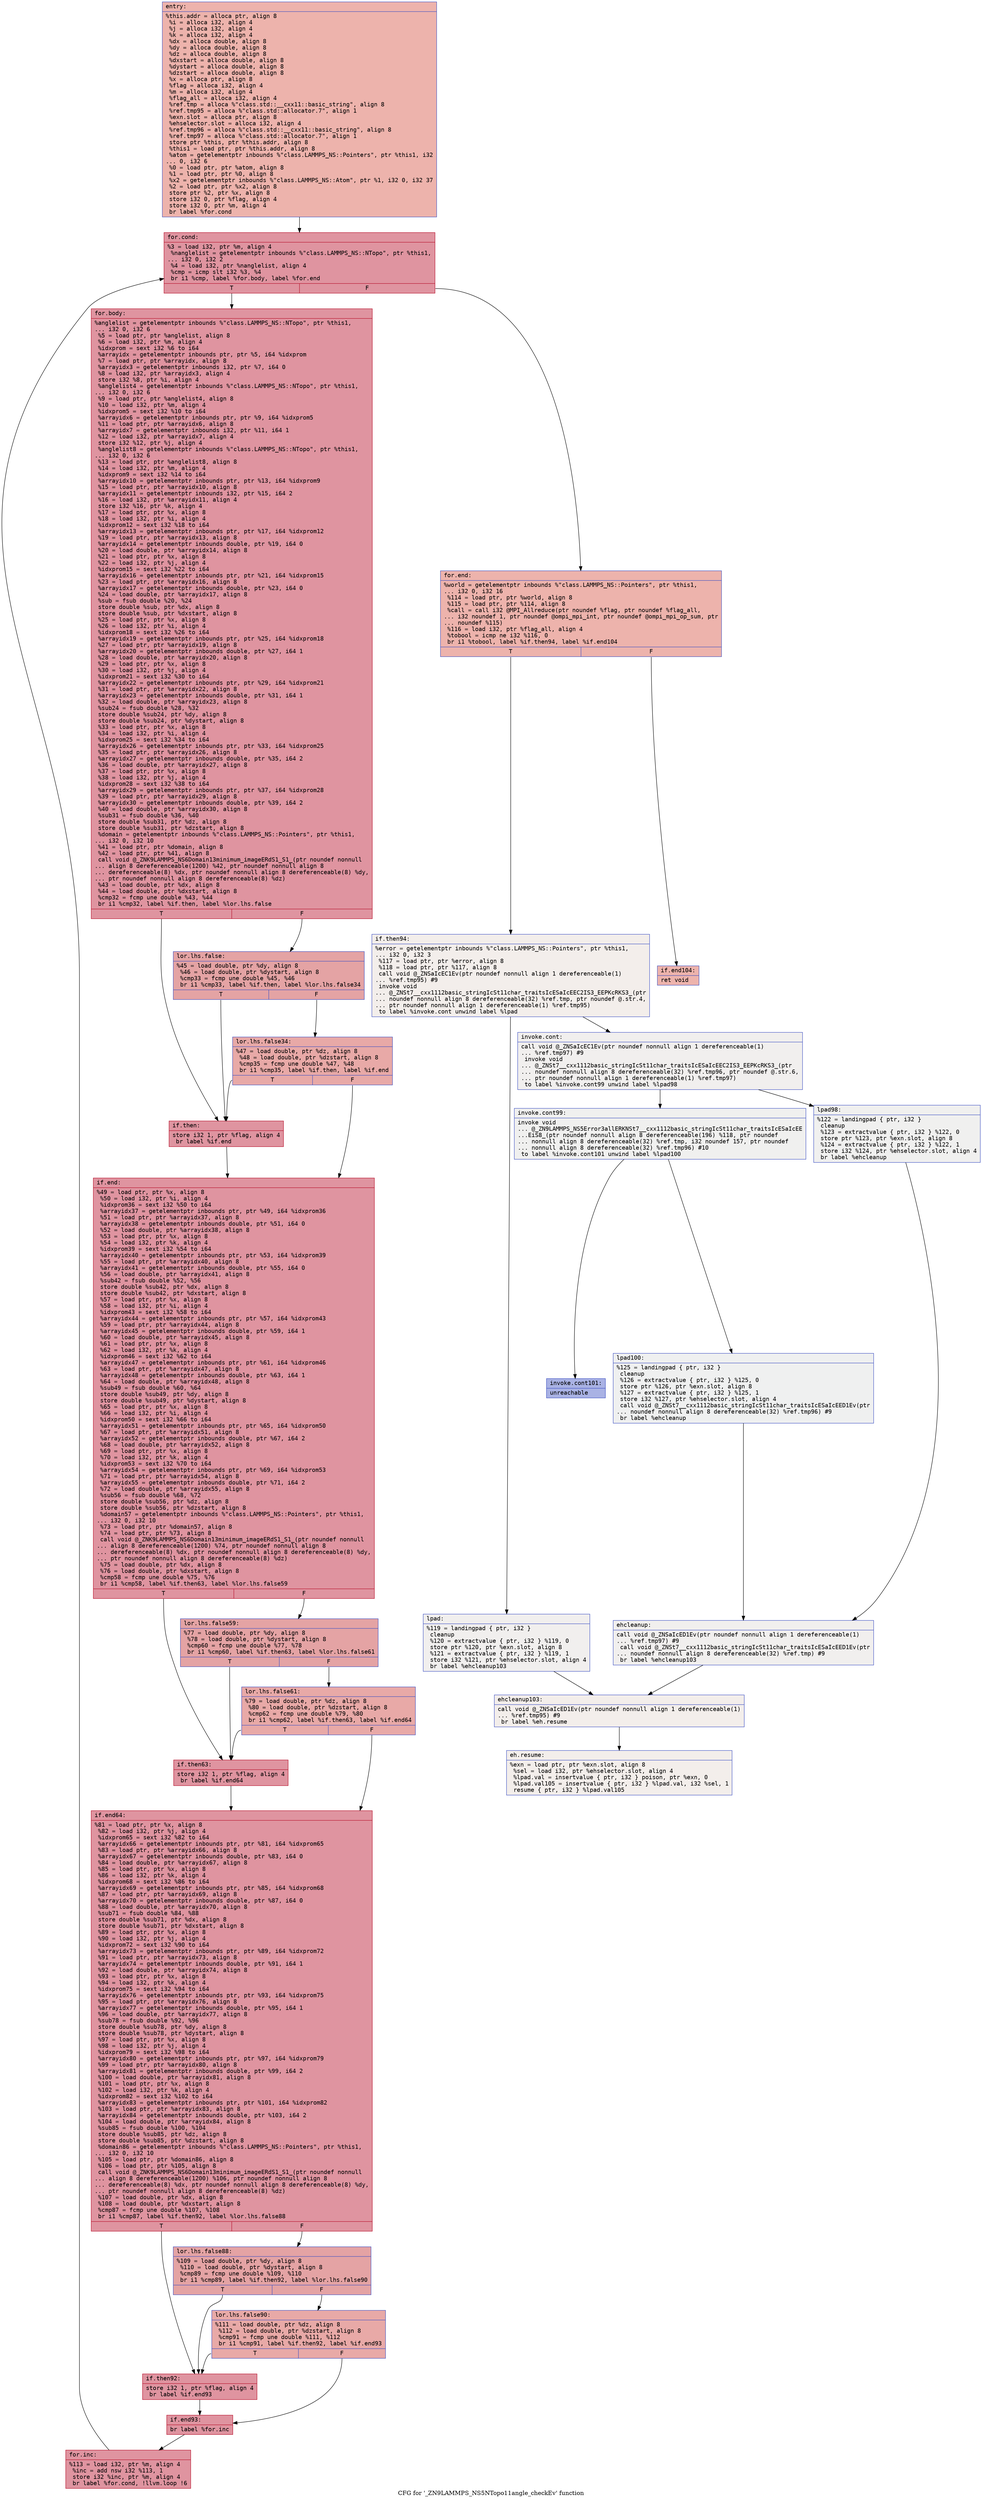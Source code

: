 digraph "CFG for '_ZN9LAMMPS_NS5NTopo11angle_checkEv' function" {
	label="CFG for '_ZN9LAMMPS_NS5NTopo11angle_checkEv' function";

	Node0x55bd140cfd60 [shape=record,color="#3d50c3ff", style=filled, fillcolor="#d6524470" fontname="Courier",label="{entry:\l|  %this.addr = alloca ptr, align 8\l  %i = alloca i32, align 4\l  %j = alloca i32, align 4\l  %k = alloca i32, align 4\l  %dx = alloca double, align 8\l  %dy = alloca double, align 8\l  %dz = alloca double, align 8\l  %dxstart = alloca double, align 8\l  %dystart = alloca double, align 8\l  %dzstart = alloca double, align 8\l  %x = alloca ptr, align 8\l  %flag = alloca i32, align 4\l  %m = alloca i32, align 4\l  %flag_all = alloca i32, align 4\l  %ref.tmp = alloca %\"class.std::__cxx11::basic_string\", align 8\l  %ref.tmp95 = alloca %\"class.std::allocator.7\", align 1\l  %exn.slot = alloca ptr, align 8\l  %ehselector.slot = alloca i32, align 4\l  %ref.tmp96 = alloca %\"class.std::__cxx11::basic_string\", align 8\l  %ref.tmp97 = alloca %\"class.std::allocator.7\", align 1\l  store ptr %this, ptr %this.addr, align 8\l  %this1 = load ptr, ptr %this.addr, align 8\l  %atom = getelementptr inbounds %\"class.LAMMPS_NS::Pointers\", ptr %this1, i32\l... 0, i32 6\l  %0 = load ptr, ptr %atom, align 8\l  %1 = load ptr, ptr %0, align 8\l  %x2 = getelementptr inbounds %\"class.LAMMPS_NS::Atom\", ptr %1, i32 0, i32 37\l  %2 = load ptr, ptr %x2, align 8\l  store ptr %2, ptr %x, align 8\l  store i32 0, ptr %flag, align 4\l  store i32 0, ptr %m, align 4\l  br label %for.cond\l}"];
	Node0x55bd140cfd60 -> Node0x55bd140d0470[tooltip="entry -> for.cond\nProbability 100.00%" ];
	Node0x55bd140d0470 [shape=record,color="#b70d28ff", style=filled, fillcolor="#b70d2870" fontname="Courier",label="{for.cond:\l|  %3 = load i32, ptr %m, align 4\l  %nanglelist = getelementptr inbounds %\"class.LAMMPS_NS::NTopo\", ptr %this1,\l... i32 0, i32 2\l  %4 = load i32, ptr %nanglelist, align 4\l  %cmp = icmp slt i32 %3, %4\l  br i1 %cmp, label %for.body, label %for.end\l|{<s0>T|<s1>F}}"];
	Node0x55bd140d0470:s0 -> Node0x55bd140d1660[tooltip="for.cond -> for.body\nProbability 96.88%" ];
	Node0x55bd140d0470:s1 -> Node0x55bd140d16e0[tooltip="for.cond -> for.end\nProbability 3.12%" ];
	Node0x55bd140d1660 [shape=record,color="#b70d28ff", style=filled, fillcolor="#b70d2870" fontname="Courier",label="{for.body:\l|  %anglelist = getelementptr inbounds %\"class.LAMMPS_NS::NTopo\", ptr %this1,\l... i32 0, i32 6\l  %5 = load ptr, ptr %anglelist, align 8\l  %6 = load i32, ptr %m, align 4\l  %idxprom = sext i32 %6 to i64\l  %arrayidx = getelementptr inbounds ptr, ptr %5, i64 %idxprom\l  %7 = load ptr, ptr %arrayidx, align 8\l  %arrayidx3 = getelementptr inbounds i32, ptr %7, i64 0\l  %8 = load i32, ptr %arrayidx3, align 4\l  store i32 %8, ptr %i, align 4\l  %anglelist4 = getelementptr inbounds %\"class.LAMMPS_NS::NTopo\", ptr %this1,\l... i32 0, i32 6\l  %9 = load ptr, ptr %anglelist4, align 8\l  %10 = load i32, ptr %m, align 4\l  %idxprom5 = sext i32 %10 to i64\l  %arrayidx6 = getelementptr inbounds ptr, ptr %9, i64 %idxprom5\l  %11 = load ptr, ptr %arrayidx6, align 8\l  %arrayidx7 = getelementptr inbounds i32, ptr %11, i64 1\l  %12 = load i32, ptr %arrayidx7, align 4\l  store i32 %12, ptr %j, align 4\l  %anglelist8 = getelementptr inbounds %\"class.LAMMPS_NS::NTopo\", ptr %this1,\l... i32 0, i32 6\l  %13 = load ptr, ptr %anglelist8, align 8\l  %14 = load i32, ptr %m, align 4\l  %idxprom9 = sext i32 %14 to i64\l  %arrayidx10 = getelementptr inbounds ptr, ptr %13, i64 %idxprom9\l  %15 = load ptr, ptr %arrayidx10, align 8\l  %arrayidx11 = getelementptr inbounds i32, ptr %15, i64 2\l  %16 = load i32, ptr %arrayidx11, align 4\l  store i32 %16, ptr %k, align 4\l  %17 = load ptr, ptr %x, align 8\l  %18 = load i32, ptr %i, align 4\l  %idxprom12 = sext i32 %18 to i64\l  %arrayidx13 = getelementptr inbounds ptr, ptr %17, i64 %idxprom12\l  %19 = load ptr, ptr %arrayidx13, align 8\l  %arrayidx14 = getelementptr inbounds double, ptr %19, i64 0\l  %20 = load double, ptr %arrayidx14, align 8\l  %21 = load ptr, ptr %x, align 8\l  %22 = load i32, ptr %j, align 4\l  %idxprom15 = sext i32 %22 to i64\l  %arrayidx16 = getelementptr inbounds ptr, ptr %21, i64 %idxprom15\l  %23 = load ptr, ptr %arrayidx16, align 8\l  %arrayidx17 = getelementptr inbounds double, ptr %23, i64 0\l  %24 = load double, ptr %arrayidx17, align 8\l  %sub = fsub double %20, %24\l  store double %sub, ptr %dx, align 8\l  store double %sub, ptr %dxstart, align 8\l  %25 = load ptr, ptr %x, align 8\l  %26 = load i32, ptr %i, align 4\l  %idxprom18 = sext i32 %26 to i64\l  %arrayidx19 = getelementptr inbounds ptr, ptr %25, i64 %idxprom18\l  %27 = load ptr, ptr %arrayidx19, align 8\l  %arrayidx20 = getelementptr inbounds double, ptr %27, i64 1\l  %28 = load double, ptr %arrayidx20, align 8\l  %29 = load ptr, ptr %x, align 8\l  %30 = load i32, ptr %j, align 4\l  %idxprom21 = sext i32 %30 to i64\l  %arrayidx22 = getelementptr inbounds ptr, ptr %29, i64 %idxprom21\l  %31 = load ptr, ptr %arrayidx22, align 8\l  %arrayidx23 = getelementptr inbounds double, ptr %31, i64 1\l  %32 = load double, ptr %arrayidx23, align 8\l  %sub24 = fsub double %28, %32\l  store double %sub24, ptr %dy, align 8\l  store double %sub24, ptr %dystart, align 8\l  %33 = load ptr, ptr %x, align 8\l  %34 = load i32, ptr %i, align 4\l  %idxprom25 = sext i32 %34 to i64\l  %arrayidx26 = getelementptr inbounds ptr, ptr %33, i64 %idxprom25\l  %35 = load ptr, ptr %arrayidx26, align 8\l  %arrayidx27 = getelementptr inbounds double, ptr %35, i64 2\l  %36 = load double, ptr %arrayidx27, align 8\l  %37 = load ptr, ptr %x, align 8\l  %38 = load i32, ptr %j, align 4\l  %idxprom28 = sext i32 %38 to i64\l  %arrayidx29 = getelementptr inbounds ptr, ptr %37, i64 %idxprom28\l  %39 = load ptr, ptr %arrayidx29, align 8\l  %arrayidx30 = getelementptr inbounds double, ptr %39, i64 2\l  %40 = load double, ptr %arrayidx30, align 8\l  %sub31 = fsub double %36, %40\l  store double %sub31, ptr %dz, align 8\l  store double %sub31, ptr %dzstart, align 8\l  %domain = getelementptr inbounds %\"class.LAMMPS_NS::Pointers\", ptr %this1,\l... i32 0, i32 10\l  %41 = load ptr, ptr %domain, align 8\l  %42 = load ptr, ptr %41, align 8\l  call void @_ZNK9LAMMPS_NS6Domain13minimum_imageERdS1_S1_(ptr noundef nonnull\l... align 8 dereferenceable(1200) %42, ptr noundef nonnull align 8\l... dereferenceable(8) %dx, ptr noundef nonnull align 8 dereferenceable(8) %dy,\l... ptr noundef nonnull align 8 dereferenceable(8) %dz)\l  %43 = load double, ptr %dx, align 8\l  %44 = load double, ptr %dxstart, align 8\l  %cmp32 = fcmp une double %43, %44\l  br i1 %cmp32, label %if.then, label %lor.lhs.false\l|{<s0>T|<s1>F}}"];
	Node0x55bd140d1660:s0 -> Node0x55bd140d5440[tooltip="for.body -> if.then\nProbability 62.50%" ];
	Node0x55bd140d1660:s1 -> Node0x55bd140d5490[tooltip="for.body -> lor.lhs.false\nProbability 37.50%" ];
	Node0x55bd140d5490 [shape=record,color="#3d50c3ff", style=filled, fillcolor="#c32e3170" fontname="Courier",label="{lor.lhs.false:\l|  %45 = load double, ptr %dy, align 8\l  %46 = load double, ptr %dystart, align 8\l  %cmp33 = fcmp une double %45, %46\l  br i1 %cmp33, label %if.then, label %lor.lhs.false34\l|{<s0>T|<s1>F}}"];
	Node0x55bd140d5490:s0 -> Node0x55bd140d5440[tooltip="lor.lhs.false -> if.then\nProbability 62.50%" ];
	Node0x55bd140d5490:s1 -> Node0x55bd140d57a0[tooltip="lor.lhs.false -> lor.lhs.false34\nProbability 37.50%" ];
	Node0x55bd140d57a0 [shape=record,color="#3d50c3ff", style=filled, fillcolor="#ca3b3770" fontname="Courier",label="{lor.lhs.false34:\l|  %47 = load double, ptr %dz, align 8\l  %48 = load double, ptr %dzstart, align 8\l  %cmp35 = fcmp une double %47, %48\l  br i1 %cmp35, label %if.then, label %if.end\l|{<s0>T|<s1>F}}"];
	Node0x55bd140d57a0:s0 -> Node0x55bd140d5440[tooltip="lor.lhs.false34 -> if.then\nProbability 62.50%" ];
	Node0x55bd140d57a0:s1 -> Node0x55bd140d62c0[tooltip="lor.lhs.false34 -> if.end\nProbability 37.50%" ];
	Node0x55bd140d5440 [shape=record,color="#b70d28ff", style=filled, fillcolor="#b70d2870" fontname="Courier",label="{if.then:\l|  store i32 1, ptr %flag, align 4\l  br label %if.end\l}"];
	Node0x55bd140d5440 -> Node0x55bd140d62c0[tooltip="if.then -> if.end\nProbability 100.00%" ];
	Node0x55bd140d62c0 [shape=record,color="#b70d28ff", style=filled, fillcolor="#b70d2870" fontname="Courier",label="{if.end:\l|  %49 = load ptr, ptr %x, align 8\l  %50 = load i32, ptr %i, align 4\l  %idxprom36 = sext i32 %50 to i64\l  %arrayidx37 = getelementptr inbounds ptr, ptr %49, i64 %idxprom36\l  %51 = load ptr, ptr %arrayidx37, align 8\l  %arrayidx38 = getelementptr inbounds double, ptr %51, i64 0\l  %52 = load double, ptr %arrayidx38, align 8\l  %53 = load ptr, ptr %x, align 8\l  %54 = load i32, ptr %k, align 4\l  %idxprom39 = sext i32 %54 to i64\l  %arrayidx40 = getelementptr inbounds ptr, ptr %53, i64 %idxprom39\l  %55 = load ptr, ptr %arrayidx40, align 8\l  %arrayidx41 = getelementptr inbounds double, ptr %55, i64 0\l  %56 = load double, ptr %arrayidx41, align 8\l  %sub42 = fsub double %52, %56\l  store double %sub42, ptr %dx, align 8\l  store double %sub42, ptr %dxstart, align 8\l  %57 = load ptr, ptr %x, align 8\l  %58 = load i32, ptr %i, align 4\l  %idxprom43 = sext i32 %58 to i64\l  %arrayidx44 = getelementptr inbounds ptr, ptr %57, i64 %idxprom43\l  %59 = load ptr, ptr %arrayidx44, align 8\l  %arrayidx45 = getelementptr inbounds double, ptr %59, i64 1\l  %60 = load double, ptr %arrayidx45, align 8\l  %61 = load ptr, ptr %x, align 8\l  %62 = load i32, ptr %k, align 4\l  %idxprom46 = sext i32 %62 to i64\l  %arrayidx47 = getelementptr inbounds ptr, ptr %61, i64 %idxprom46\l  %63 = load ptr, ptr %arrayidx47, align 8\l  %arrayidx48 = getelementptr inbounds double, ptr %63, i64 1\l  %64 = load double, ptr %arrayidx48, align 8\l  %sub49 = fsub double %60, %64\l  store double %sub49, ptr %dy, align 8\l  store double %sub49, ptr %dystart, align 8\l  %65 = load ptr, ptr %x, align 8\l  %66 = load i32, ptr %i, align 4\l  %idxprom50 = sext i32 %66 to i64\l  %arrayidx51 = getelementptr inbounds ptr, ptr %65, i64 %idxprom50\l  %67 = load ptr, ptr %arrayidx51, align 8\l  %arrayidx52 = getelementptr inbounds double, ptr %67, i64 2\l  %68 = load double, ptr %arrayidx52, align 8\l  %69 = load ptr, ptr %x, align 8\l  %70 = load i32, ptr %k, align 4\l  %idxprom53 = sext i32 %70 to i64\l  %arrayidx54 = getelementptr inbounds ptr, ptr %69, i64 %idxprom53\l  %71 = load ptr, ptr %arrayidx54, align 8\l  %arrayidx55 = getelementptr inbounds double, ptr %71, i64 2\l  %72 = load double, ptr %arrayidx55, align 8\l  %sub56 = fsub double %68, %72\l  store double %sub56, ptr %dz, align 8\l  store double %sub56, ptr %dzstart, align 8\l  %domain57 = getelementptr inbounds %\"class.LAMMPS_NS::Pointers\", ptr %this1,\l... i32 0, i32 10\l  %73 = load ptr, ptr %domain57, align 8\l  %74 = load ptr, ptr %73, align 8\l  call void @_ZNK9LAMMPS_NS6Domain13minimum_imageERdS1_S1_(ptr noundef nonnull\l... align 8 dereferenceable(1200) %74, ptr noundef nonnull align 8\l... dereferenceable(8) %dx, ptr noundef nonnull align 8 dereferenceable(8) %dy,\l... ptr noundef nonnull align 8 dereferenceable(8) %dz)\l  %75 = load double, ptr %dx, align 8\l  %76 = load double, ptr %dxstart, align 8\l  %cmp58 = fcmp une double %75, %76\l  br i1 %cmp58, label %if.then63, label %lor.lhs.false59\l|{<s0>T|<s1>F}}"];
	Node0x55bd140d62c0:s0 -> Node0x55bd140d8950[tooltip="if.end -> if.then63\nProbability 62.50%" ];
	Node0x55bd140d62c0:s1 -> Node0x55bd140d89a0[tooltip="if.end -> lor.lhs.false59\nProbability 37.50%" ];
	Node0x55bd140d89a0 [shape=record,color="#3d50c3ff", style=filled, fillcolor="#c32e3170" fontname="Courier",label="{lor.lhs.false59:\l|  %77 = load double, ptr %dy, align 8\l  %78 = load double, ptr %dystart, align 8\l  %cmp60 = fcmp une double %77, %78\l  br i1 %cmp60, label %if.then63, label %lor.lhs.false61\l|{<s0>T|<s1>F}}"];
	Node0x55bd140d89a0:s0 -> Node0x55bd140d8950[tooltip="lor.lhs.false59 -> if.then63\nProbability 62.50%" ];
	Node0x55bd140d89a0:s1 -> Node0x55bd140d3290[tooltip="lor.lhs.false59 -> lor.lhs.false61\nProbability 37.50%" ];
	Node0x55bd140d3290 [shape=record,color="#3d50c3ff", style=filled, fillcolor="#ca3b3770" fontname="Courier",label="{lor.lhs.false61:\l|  %79 = load double, ptr %dz, align 8\l  %80 = load double, ptr %dzstart, align 8\l  %cmp62 = fcmp une double %79, %80\l  br i1 %cmp62, label %if.then63, label %if.end64\l|{<s0>T|<s1>F}}"];
	Node0x55bd140d3290:s0 -> Node0x55bd140d8950[tooltip="lor.lhs.false61 -> if.then63\nProbability 62.50%" ];
	Node0x55bd140d3290:s1 -> Node0x55bd140d3570[tooltip="lor.lhs.false61 -> if.end64\nProbability 37.50%" ];
	Node0x55bd140d8950 [shape=record,color="#b70d28ff", style=filled, fillcolor="#b70d2870" fontname="Courier",label="{if.then63:\l|  store i32 1, ptr %flag, align 4\l  br label %if.end64\l}"];
	Node0x55bd140d8950 -> Node0x55bd140d3570[tooltip="if.then63 -> if.end64\nProbability 100.00%" ];
	Node0x55bd140d3570 [shape=record,color="#b70d28ff", style=filled, fillcolor="#b70d2870" fontname="Courier",label="{if.end64:\l|  %81 = load ptr, ptr %x, align 8\l  %82 = load i32, ptr %j, align 4\l  %idxprom65 = sext i32 %82 to i64\l  %arrayidx66 = getelementptr inbounds ptr, ptr %81, i64 %idxprom65\l  %83 = load ptr, ptr %arrayidx66, align 8\l  %arrayidx67 = getelementptr inbounds double, ptr %83, i64 0\l  %84 = load double, ptr %arrayidx67, align 8\l  %85 = load ptr, ptr %x, align 8\l  %86 = load i32, ptr %k, align 4\l  %idxprom68 = sext i32 %86 to i64\l  %arrayidx69 = getelementptr inbounds ptr, ptr %85, i64 %idxprom68\l  %87 = load ptr, ptr %arrayidx69, align 8\l  %arrayidx70 = getelementptr inbounds double, ptr %87, i64 0\l  %88 = load double, ptr %arrayidx70, align 8\l  %sub71 = fsub double %84, %88\l  store double %sub71, ptr %dx, align 8\l  store double %sub71, ptr %dxstart, align 8\l  %89 = load ptr, ptr %x, align 8\l  %90 = load i32, ptr %j, align 4\l  %idxprom72 = sext i32 %90 to i64\l  %arrayidx73 = getelementptr inbounds ptr, ptr %89, i64 %idxprom72\l  %91 = load ptr, ptr %arrayidx73, align 8\l  %arrayidx74 = getelementptr inbounds double, ptr %91, i64 1\l  %92 = load double, ptr %arrayidx74, align 8\l  %93 = load ptr, ptr %x, align 8\l  %94 = load i32, ptr %k, align 4\l  %idxprom75 = sext i32 %94 to i64\l  %arrayidx76 = getelementptr inbounds ptr, ptr %93, i64 %idxprom75\l  %95 = load ptr, ptr %arrayidx76, align 8\l  %arrayidx77 = getelementptr inbounds double, ptr %95, i64 1\l  %96 = load double, ptr %arrayidx77, align 8\l  %sub78 = fsub double %92, %96\l  store double %sub78, ptr %dy, align 8\l  store double %sub78, ptr %dystart, align 8\l  %97 = load ptr, ptr %x, align 8\l  %98 = load i32, ptr %j, align 4\l  %idxprom79 = sext i32 %98 to i64\l  %arrayidx80 = getelementptr inbounds ptr, ptr %97, i64 %idxprom79\l  %99 = load ptr, ptr %arrayidx80, align 8\l  %arrayidx81 = getelementptr inbounds double, ptr %99, i64 2\l  %100 = load double, ptr %arrayidx81, align 8\l  %101 = load ptr, ptr %x, align 8\l  %102 = load i32, ptr %k, align 4\l  %idxprom82 = sext i32 %102 to i64\l  %arrayidx83 = getelementptr inbounds ptr, ptr %101, i64 %idxprom82\l  %103 = load ptr, ptr %arrayidx83, align 8\l  %arrayidx84 = getelementptr inbounds double, ptr %103, i64 2\l  %104 = load double, ptr %arrayidx84, align 8\l  %sub85 = fsub double %100, %104\l  store double %sub85, ptr %dz, align 8\l  store double %sub85, ptr %dzstart, align 8\l  %domain86 = getelementptr inbounds %\"class.LAMMPS_NS::Pointers\", ptr %this1,\l... i32 0, i32 10\l  %105 = load ptr, ptr %domain86, align 8\l  %106 = load ptr, ptr %105, align 8\l  call void @_ZNK9LAMMPS_NS6Domain13minimum_imageERdS1_S1_(ptr noundef nonnull\l... align 8 dereferenceable(1200) %106, ptr noundef nonnull align 8\l... dereferenceable(8) %dx, ptr noundef nonnull align 8 dereferenceable(8) %dy,\l... ptr noundef nonnull align 8 dereferenceable(8) %dz)\l  %107 = load double, ptr %dx, align 8\l  %108 = load double, ptr %dxstart, align 8\l  %cmp87 = fcmp une double %107, %108\l  br i1 %cmp87, label %if.then92, label %lor.lhs.false88\l|{<s0>T|<s1>F}}"];
	Node0x55bd140d3570:s0 -> Node0x55bd140dc420[tooltip="if.end64 -> if.then92\nProbability 62.50%" ];
	Node0x55bd140d3570:s1 -> Node0x55bd140dc470[tooltip="if.end64 -> lor.lhs.false88\nProbability 37.50%" ];
	Node0x55bd140dc470 [shape=record,color="#3d50c3ff", style=filled, fillcolor="#c32e3170" fontname="Courier",label="{lor.lhs.false88:\l|  %109 = load double, ptr %dy, align 8\l  %110 = load double, ptr %dystart, align 8\l  %cmp89 = fcmp une double %109, %110\l  br i1 %cmp89, label %if.then92, label %lor.lhs.false90\l|{<s0>T|<s1>F}}"];
	Node0x55bd140dc470:s0 -> Node0x55bd140dc420[tooltip="lor.lhs.false88 -> if.then92\nProbability 62.50%" ];
	Node0x55bd140dc470:s1 -> Node0x55bd140dc760[tooltip="lor.lhs.false88 -> lor.lhs.false90\nProbability 37.50%" ];
	Node0x55bd140dc760 [shape=record,color="#3d50c3ff", style=filled, fillcolor="#ca3b3770" fontname="Courier",label="{lor.lhs.false90:\l|  %111 = load double, ptr %dz, align 8\l  %112 = load double, ptr %dzstart, align 8\l  %cmp91 = fcmp une double %111, %112\l  br i1 %cmp91, label %if.then92, label %if.end93\l|{<s0>T|<s1>F}}"];
	Node0x55bd140dc760:s0 -> Node0x55bd140dc420[tooltip="lor.lhs.false90 -> if.then92\nProbability 62.50%" ];
	Node0x55bd140dc760:s1 -> Node0x55bd140dca40[tooltip="lor.lhs.false90 -> if.end93\nProbability 37.50%" ];
	Node0x55bd140dc420 [shape=record,color="#b70d28ff", style=filled, fillcolor="#b70d2870" fontname="Courier",label="{if.then92:\l|  store i32 1, ptr %flag, align 4\l  br label %if.end93\l}"];
	Node0x55bd140dc420 -> Node0x55bd140dca40[tooltip="if.then92 -> if.end93\nProbability 100.00%" ];
	Node0x55bd140dca40 [shape=record,color="#b70d28ff", style=filled, fillcolor="#b70d2870" fontname="Courier",label="{if.end93:\l|  br label %for.inc\l}"];
	Node0x55bd140dca40 -> Node0x55bd140dcc50[tooltip="if.end93 -> for.inc\nProbability 100.00%" ];
	Node0x55bd140dcc50 [shape=record,color="#b70d28ff", style=filled, fillcolor="#b70d2870" fontname="Courier",label="{for.inc:\l|  %113 = load i32, ptr %m, align 4\l  %inc = add nsw i32 %113, 1\l  store i32 %inc, ptr %m, align 4\l  br label %for.cond, !llvm.loop !6\l}"];
	Node0x55bd140dcc50 -> Node0x55bd140d0470[tooltip="for.inc -> for.cond\nProbability 100.00%" ];
	Node0x55bd140d16e0 [shape=record,color="#3d50c3ff", style=filled, fillcolor="#d6524470" fontname="Courier",label="{for.end:\l|  %world = getelementptr inbounds %\"class.LAMMPS_NS::Pointers\", ptr %this1,\l... i32 0, i32 16\l  %114 = load ptr, ptr %world, align 8\l  %115 = load ptr, ptr %114, align 8\l  %call = call i32 @MPI_Allreduce(ptr noundef %flag, ptr noundef %flag_all,\l... i32 noundef 1, ptr noundef @ompi_mpi_int, ptr noundef @ompi_mpi_op_sum, ptr\l... noundef %115)\l  %116 = load i32, ptr %flag_all, align 4\l  %tobool = icmp ne i32 %116, 0\l  br i1 %tobool, label %if.then94, label %if.end104\l|{<s0>T|<s1>F}}"];
	Node0x55bd140d16e0:s0 -> Node0x55bd140dd530[tooltip="for.end -> if.then94\nProbability 0.00%" ];
	Node0x55bd140d16e0:s1 -> Node0x55bd140dd580[tooltip="for.end -> if.end104\nProbability 100.00%" ];
	Node0x55bd140dd530 [shape=record,color="#3d50c3ff", style=filled, fillcolor="#e5d8d170" fontname="Courier",label="{if.then94:\l|  %error = getelementptr inbounds %\"class.LAMMPS_NS::Pointers\", ptr %this1,\l... i32 0, i32 3\l  %117 = load ptr, ptr %error, align 8\l  %118 = load ptr, ptr %117, align 8\l  call void @_ZNSaIcEC1Ev(ptr noundef nonnull align 1 dereferenceable(1)\l... %ref.tmp95) #9\l  invoke void\l... @_ZNSt7__cxx1112basic_stringIcSt11char_traitsIcESaIcEEC2IS3_EEPKcRKS3_(ptr\l... noundef nonnull align 8 dereferenceable(32) %ref.tmp, ptr noundef @.str.4,\l... ptr noundef nonnull align 1 dereferenceable(1) %ref.tmp95)\l          to label %invoke.cont unwind label %lpad\l}"];
	Node0x55bd140dd530 -> Node0x55bd140dda10[tooltip="if.then94 -> invoke.cont\nProbability 50.00%" ];
	Node0x55bd140dd530 -> Node0x55bd140dda90[tooltip="if.then94 -> lpad\nProbability 50.00%" ];
	Node0x55bd140dda10 [shape=record,color="#3d50c3ff", style=filled, fillcolor="#e0dbd870" fontname="Courier",label="{invoke.cont:\l|  call void @_ZNSaIcEC1Ev(ptr noundef nonnull align 1 dereferenceable(1)\l... %ref.tmp97) #9\l  invoke void\l... @_ZNSt7__cxx1112basic_stringIcSt11char_traitsIcESaIcEEC2IS3_EEPKcRKS3_(ptr\l... noundef nonnull align 8 dereferenceable(32) %ref.tmp96, ptr noundef @.str.6,\l... ptr noundef nonnull align 1 dereferenceable(1) %ref.tmp97)\l          to label %invoke.cont99 unwind label %lpad98\l}"];
	Node0x55bd140dda10 -> Node0x55bd140dddb0[tooltip="invoke.cont -> invoke.cont99\nProbability 50.00%" ];
	Node0x55bd140dda10 -> Node0x55bd140dde00[tooltip="invoke.cont -> lpad98\nProbability 50.00%" ];
	Node0x55bd140dddb0 [shape=record,color="#3d50c3ff", style=filled, fillcolor="#dedcdb70" fontname="Courier",label="{invoke.cont99:\l|  invoke void\l... @_ZN9LAMMPS_NS5Error3allERKNSt7__cxx1112basic_stringIcSt11char_traitsIcESaIcEE\l...EiS8_(ptr noundef nonnull align 8 dereferenceable(196) %118, ptr noundef\l... nonnull align 8 dereferenceable(32) %ref.tmp, i32 noundef 157, ptr noundef\l... nonnull align 8 dereferenceable(32) %ref.tmp96) #10\l          to label %invoke.cont101 unwind label %lpad100\l}"];
	Node0x55bd140dddb0 -> Node0x55bd140ddd60[tooltip="invoke.cont99 -> invoke.cont101\nProbability 0.00%" ];
	Node0x55bd140dddb0 -> Node0x55bd140de120[tooltip="invoke.cont99 -> lpad100\nProbability 100.00%" ];
	Node0x55bd140ddd60 [shape=record,color="#3d50c3ff", style=filled, fillcolor="#3d50c370" fontname="Courier",label="{invoke.cont101:\l|  unreachable\l}"];
	Node0x55bd140dda90 [shape=record,color="#3d50c3ff", style=filled, fillcolor="#e0dbd870" fontname="Courier",label="{lpad:\l|  %119 = landingpad \{ ptr, i32 \}\l          cleanup\l  %120 = extractvalue \{ ptr, i32 \} %119, 0\l  store ptr %120, ptr %exn.slot, align 8\l  %121 = extractvalue \{ ptr, i32 \} %119, 1\l  store i32 %121, ptr %ehselector.slot, align 4\l  br label %ehcleanup103\l}"];
	Node0x55bd140dda90 -> Node0x55bd140de6e0[tooltip="lpad -> ehcleanup103\nProbability 100.00%" ];
	Node0x55bd140dde00 [shape=record,color="#3d50c3ff", style=filled, fillcolor="#dedcdb70" fontname="Courier",label="{lpad98:\l|  %122 = landingpad \{ ptr, i32 \}\l          cleanup\l  %123 = extractvalue \{ ptr, i32 \} %122, 0\l  store ptr %123, ptr %exn.slot, align 8\l  %124 = extractvalue \{ ptr, i32 \} %122, 1\l  store i32 %124, ptr %ehselector.slot, align 4\l  br label %ehcleanup\l}"];
	Node0x55bd140dde00 -> Node0x55bd140dea30[tooltip="lpad98 -> ehcleanup\nProbability 100.00%" ];
	Node0x55bd140de120 [shape=record,color="#3d50c3ff", style=filled, fillcolor="#dbdcde70" fontname="Courier",label="{lpad100:\l|  %125 = landingpad \{ ptr, i32 \}\l          cleanup\l  %126 = extractvalue \{ ptr, i32 \} %125, 0\l  store ptr %126, ptr %exn.slot, align 8\l  %127 = extractvalue \{ ptr, i32 \} %125, 1\l  store i32 %127, ptr %ehselector.slot, align 4\l  call void @_ZNSt7__cxx1112basic_stringIcSt11char_traitsIcESaIcEED1Ev(ptr\l... noundef nonnull align 8 dereferenceable(32) %ref.tmp96) #9\l  br label %ehcleanup\l}"];
	Node0x55bd140de120 -> Node0x55bd140dea30[tooltip="lpad100 -> ehcleanup\nProbability 100.00%" ];
	Node0x55bd140dea30 [shape=record,color="#3d50c3ff", style=filled, fillcolor="#e0dbd870" fontname="Courier",label="{ehcleanup:\l|  call void @_ZNSaIcED1Ev(ptr noundef nonnull align 1 dereferenceable(1)\l... %ref.tmp97) #9\l  call void @_ZNSt7__cxx1112basic_stringIcSt11char_traitsIcESaIcEED1Ev(ptr\l... noundef nonnull align 8 dereferenceable(32) %ref.tmp) #9\l  br label %ehcleanup103\l}"];
	Node0x55bd140dea30 -> Node0x55bd140de6e0[tooltip="ehcleanup -> ehcleanup103\nProbability 100.00%" ];
	Node0x55bd140de6e0 [shape=record,color="#3d50c3ff", style=filled, fillcolor="#e5d8d170" fontname="Courier",label="{ehcleanup103:\l|  call void @_ZNSaIcED1Ev(ptr noundef nonnull align 1 dereferenceable(1)\l... %ref.tmp95) #9\l  br label %eh.resume\l}"];
	Node0x55bd140de6e0 -> Node0x55bd140df2e0[tooltip="ehcleanup103 -> eh.resume\nProbability 100.00%" ];
	Node0x55bd140dd580 [shape=record,color="#3d50c3ff", style=filled, fillcolor="#d6524470" fontname="Courier",label="{if.end104:\l|  ret void\l}"];
	Node0x55bd140df2e0 [shape=record,color="#3d50c3ff", style=filled, fillcolor="#e5d8d170" fontname="Courier",label="{eh.resume:\l|  %exn = load ptr, ptr %exn.slot, align 8\l  %sel = load i32, ptr %ehselector.slot, align 4\l  %lpad.val = insertvalue \{ ptr, i32 \} poison, ptr %exn, 0\l  %lpad.val105 = insertvalue \{ ptr, i32 \} %lpad.val, i32 %sel, 1\l  resume \{ ptr, i32 \} %lpad.val105\l}"];
}

